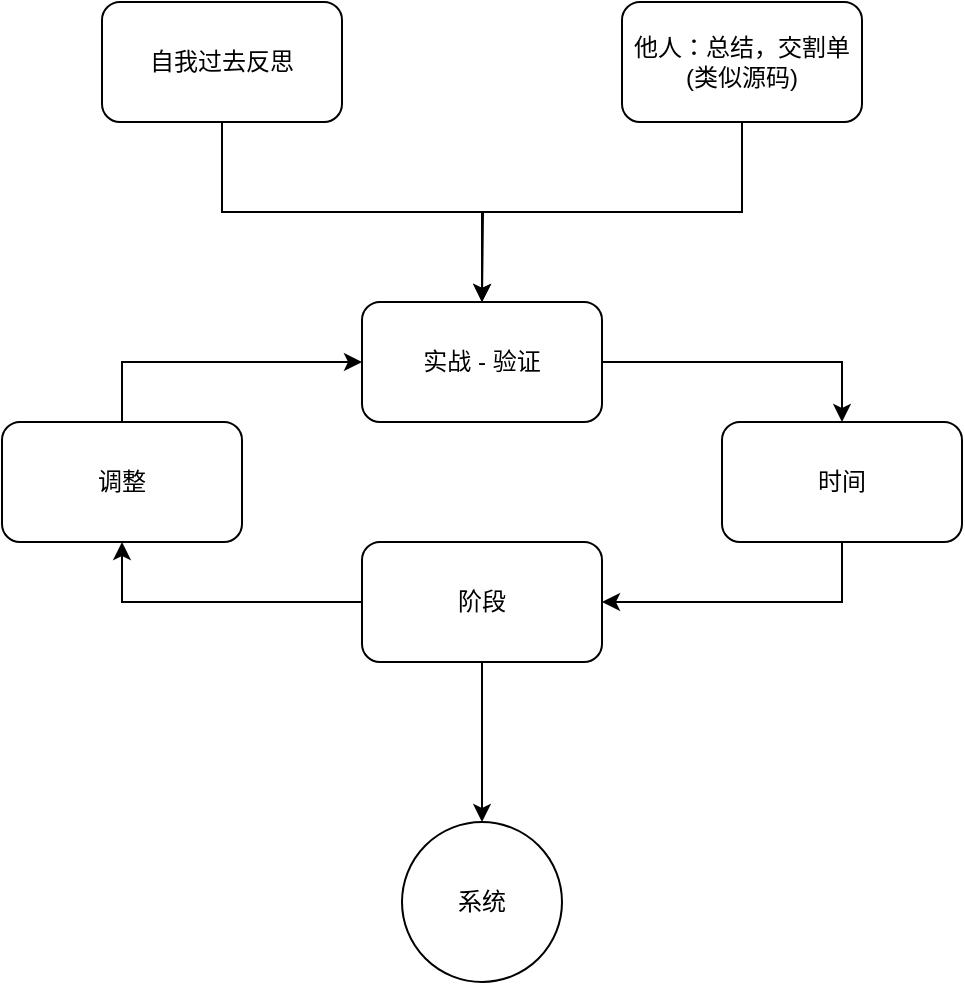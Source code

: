 <mxfile version="21.6.5" type="github">
  <diagram name="第 1 页" id="tZn7O8gQrTgd0sCVI09P">
    <mxGraphModel dx="1434" dy="1971" grid="1" gridSize="10" guides="1" tooltips="1" connect="1" arrows="1" fold="1" page="1" pageScale="1" pageWidth="827" pageHeight="1169" math="0" shadow="0">
      <root>
        <mxCell id="0" />
        <mxCell id="1" parent="0" />
        <mxCell id="0lwYkht5arYgCp11Kl3e-8" style="edgeStyle=orthogonalEdgeStyle;rounded=0;orthogonalLoop=1;jettySize=auto;html=1;exitX=0.5;exitY=1;exitDx=0;exitDy=0;entryX=1;entryY=0.5;entryDx=0;entryDy=0;" edge="1" parent="1" source="0lwYkht5arYgCp11Kl3e-1" target="0lwYkht5arYgCp11Kl3e-3">
          <mxGeometry relative="1" as="geometry" />
        </mxCell>
        <mxCell id="0lwYkht5arYgCp11Kl3e-1" value="时间" style="rounded=1;whiteSpace=wrap;html=1;" vertex="1" parent="1">
          <mxGeometry x="520" y="200" width="120" height="60" as="geometry" />
        </mxCell>
        <mxCell id="0lwYkht5arYgCp11Kl3e-2" value="系统" style="ellipse;whiteSpace=wrap;html=1;aspect=fixed;" vertex="1" parent="1">
          <mxGeometry x="360" y="400" width="80" height="80" as="geometry" />
        </mxCell>
        <mxCell id="0lwYkht5arYgCp11Kl3e-11" style="edgeStyle=orthogonalEdgeStyle;rounded=0;orthogonalLoop=1;jettySize=auto;html=1;exitX=0;exitY=0.5;exitDx=0;exitDy=0;entryX=0.5;entryY=1;entryDx=0;entryDy=0;" edge="1" parent="1" source="0lwYkht5arYgCp11Kl3e-3" target="0lwYkht5arYgCp11Kl3e-10">
          <mxGeometry relative="1" as="geometry" />
        </mxCell>
        <mxCell id="0lwYkht5arYgCp11Kl3e-15" style="edgeStyle=orthogonalEdgeStyle;rounded=0;orthogonalLoop=1;jettySize=auto;html=1;exitX=0.5;exitY=1;exitDx=0;exitDy=0;" edge="1" parent="1" source="0lwYkht5arYgCp11Kl3e-3" target="0lwYkht5arYgCp11Kl3e-2">
          <mxGeometry relative="1" as="geometry" />
        </mxCell>
        <mxCell id="0lwYkht5arYgCp11Kl3e-3" value="阶段" style="rounded=1;whiteSpace=wrap;html=1;" vertex="1" parent="1">
          <mxGeometry x="340" y="260" width="120" height="60" as="geometry" />
        </mxCell>
        <mxCell id="0lwYkht5arYgCp11Kl3e-13" style="edgeStyle=orthogonalEdgeStyle;rounded=0;orthogonalLoop=1;jettySize=auto;html=1;exitX=0.5;exitY=1;exitDx=0;exitDy=0;entryX=0.5;entryY=0;entryDx=0;entryDy=0;" edge="1" parent="1" source="0lwYkht5arYgCp11Kl3e-4" target="0lwYkht5arYgCp11Kl3e-6">
          <mxGeometry relative="1" as="geometry" />
        </mxCell>
        <mxCell id="0lwYkht5arYgCp11Kl3e-4" value="自我过去反思" style="rounded=1;whiteSpace=wrap;html=1;" vertex="1" parent="1">
          <mxGeometry x="210" y="-10" width="120" height="60" as="geometry" />
        </mxCell>
        <mxCell id="0lwYkht5arYgCp11Kl3e-14" style="edgeStyle=orthogonalEdgeStyle;rounded=0;orthogonalLoop=1;jettySize=auto;html=1;exitX=0.5;exitY=1;exitDx=0;exitDy=0;" edge="1" parent="1" source="0lwYkht5arYgCp11Kl3e-5">
          <mxGeometry relative="1" as="geometry">
            <mxPoint x="400" y="140" as="targetPoint" />
          </mxGeometry>
        </mxCell>
        <mxCell id="0lwYkht5arYgCp11Kl3e-5" value="他人：总结，交割单(类似源码)" style="rounded=1;whiteSpace=wrap;html=1;" vertex="1" parent="1">
          <mxGeometry x="470" y="-10" width="120" height="60" as="geometry" />
        </mxCell>
        <mxCell id="0lwYkht5arYgCp11Kl3e-7" style="edgeStyle=orthogonalEdgeStyle;rounded=0;orthogonalLoop=1;jettySize=auto;html=1;exitX=1;exitY=0.5;exitDx=0;exitDy=0;entryX=0.5;entryY=0;entryDx=0;entryDy=0;" edge="1" parent="1" source="0lwYkht5arYgCp11Kl3e-6" target="0lwYkht5arYgCp11Kl3e-1">
          <mxGeometry relative="1" as="geometry" />
        </mxCell>
        <mxCell id="0lwYkht5arYgCp11Kl3e-6" value="实战 - 验证" style="rounded=1;whiteSpace=wrap;html=1;" vertex="1" parent="1">
          <mxGeometry x="340" y="140" width="120" height="60" as="geometry" />
        </mxCell>
        <mxCell id="0lwYkht5arYgCp11Kl3e-12" style="edgeStyle=orthogonalEdgeStyle;rounded=0;orthogonalLoop=1;jettySize=auto;html=1;exitX=0.5;exitY=0;exitDx=0;exitDy=0;entryX=0;entryY=0.5;entryDx=0;entryDy=0;" edge="1" parent="1" source="0lwYkht5arYgCp11Kl3e-10" target="0lwYkht5arYgCp11Kl3e-6">
          <mxGeometry relative="1" as="geometry" />
        </mxCell>
        <mxCell id="0lwYkht5arYgCp11Kl3e-10" value="调整" style="rounded=1;whiteSpace=wrap;html=1;" vertex="1" parent="1">
          <mxGeometry x="160" y="200" width="120" height="60" as="geometry" />
        </mxCell>
      </root>
    </mxGraphModel>
  </diagram>
</mxfile>
